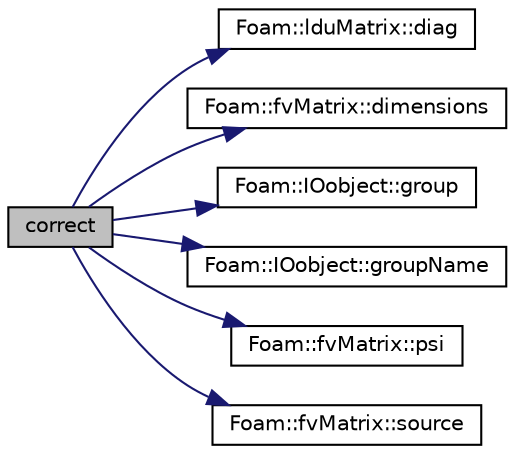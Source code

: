 digraph "correct"
{
  bgcolor="transparent";
  edge [fontname="Helvetica",fontsize="10",labelfontname="Helvetica",labelfontsize="10"];
  node [fontname="Helvetica",fontsize="10",shape=record];
  rankdir="LR";
  Node1 [label="correct",height=0.2,width=0.4,color="black", fillcolor="grey75", style="filled", fontcolor="black"];
  Node1 -> Node2 [color="midnightblue",fontsize="10",style="solid",fontname="Helvetica"];
  Node2 [label="Foam::lduMatrix::diag",height=0.2,width=0.4,color="black",URL="$a01274.html#a9140aaa9630c2cba2fe28369a649f2f0"];
  Node1 -> Node3 [color="midnightblue",fontsize="10",style="solid",fontname="Helvetica"];
  Node3 [label="Foam::fvMatrix::dimensions",height=0.2,width=0.4,color="black",URL="$a00867.html#a05cb9bdb503035d8ab9d5971af03deb1"];
  Node1 -> Node4 [color="midnightblue",fontsize="10",style="solid",fontname="Helvetica"];
  Node4 [label="Foam::IOobject::group",height=0.2,width=0.4,color="black",URL="$a01170.html#ac3004f06854e07f50220e535e3388a71",tooltip="Return group (extension part of name) "];
  Node1 -> Node5 [color="midnightblue",fontsize="10",style="solid",fontname="Helvetica"];
  Node5 [label="Foam::IOobject::groupName",height=0.2,width=0.4,color="black",URL="$a01170.html#ad5705e6da2a025ad75b4cf5d748d7d30"];
  Node1 -> Node6 [color="midnightblue",fontsize="10",style="solid",fontname="Helvetica"];
  Node6 [label="Foam::fvMatrix::psi",height=0.2,width=0.4,color="black",URL="$a00867.html#a57bd59e9c54833774641fd197eb3964a"];
  Node1 -> Node7 [color="midnightblue",fontsize="10",style="solid",fontname="Helvetica"];
  Node7 [label="Foam::fvMatrix::source",height=0.2,width=0.4,color="black",URL="$a00867.html#a4c49d61a0e11bbdadf6646dbe3740560"];
}
